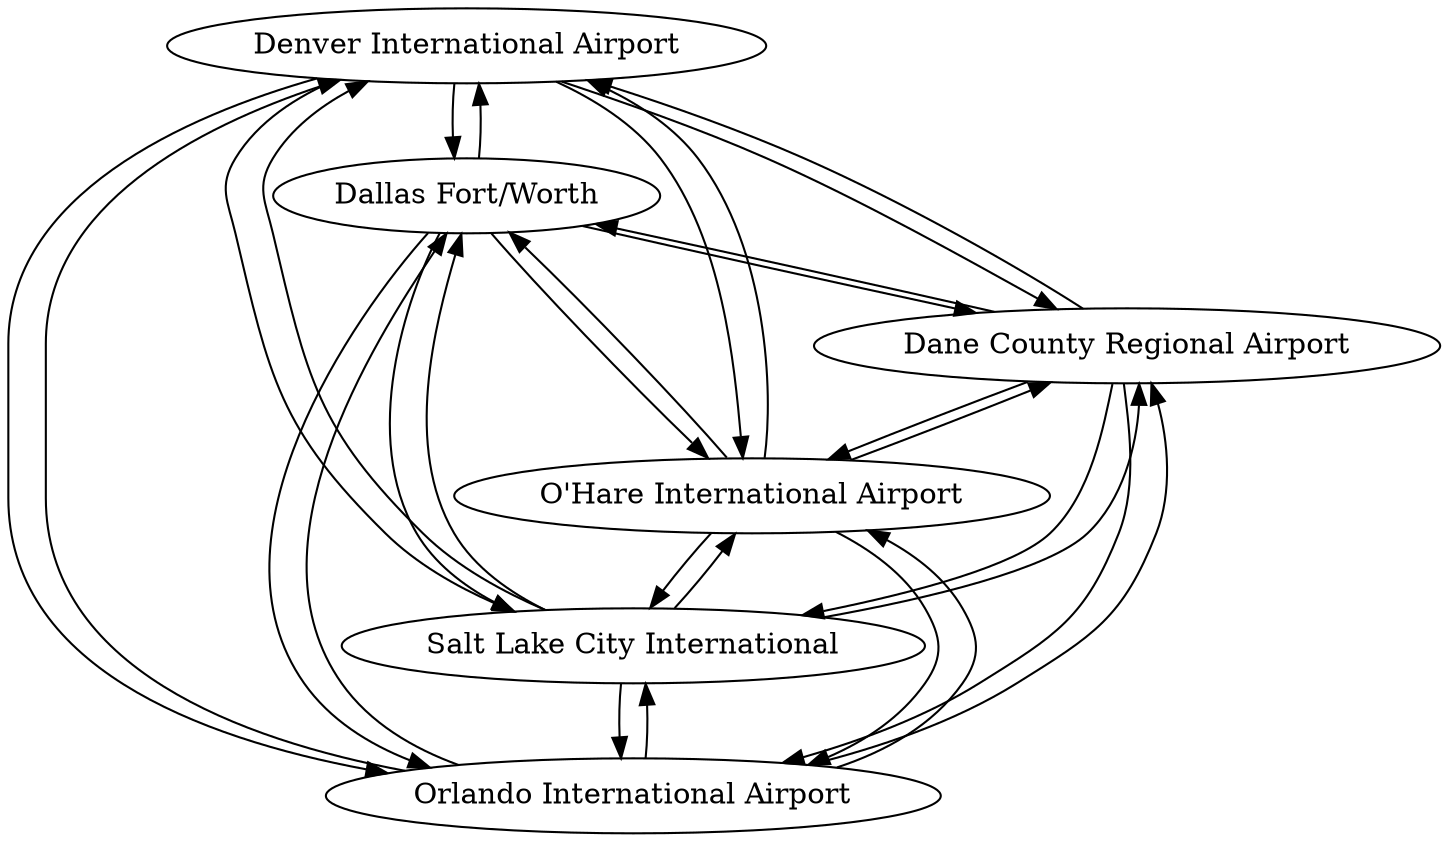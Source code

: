 digraph {
   A [label="Denver International Airport"]
   B [label="Dallas Fort/Worth"]
   C [label="Orlando International Airport"]
   D [label="Salt Lake City International"]
   E [label="O'Hare International Airport"]
   F [label="Dane County Regional Airport"]

   A->B [weight=2]
   B->A [weight=2]

   A->C [weight=3.5]
   C->A [weight=3.5]

   A->D [weight=1.6]
   D->A [weight=1.6]

   A->E [weight=2.5]
   E->A [weight=2.5]

   A->F [weight=2.1]
   F->A [weight=2.1]

   B->C [weight=2.6]
   C->B [weight=2.6]

   B->D [weight=2.9]
   D->B [weight=2.9]

   B->E [weight=2.4]
   E->B [weight=2.4]

   B->F [weight=2.2]
   F->B [weight=2.2]

   C->D [weight=5]
   D->C [weight=5]

   C->E [weight=3.1]
   E->C [weight=3.1]

   C->F [weight=3.2]
   F->C [weight=3.2]

   D->E [weight=3.3]
   E->D [weight=3.3]

   D->F [weight=5.5]
   F->D [weight=5.5]

   E->F [weight=1]
   F->E [weight=1]
}